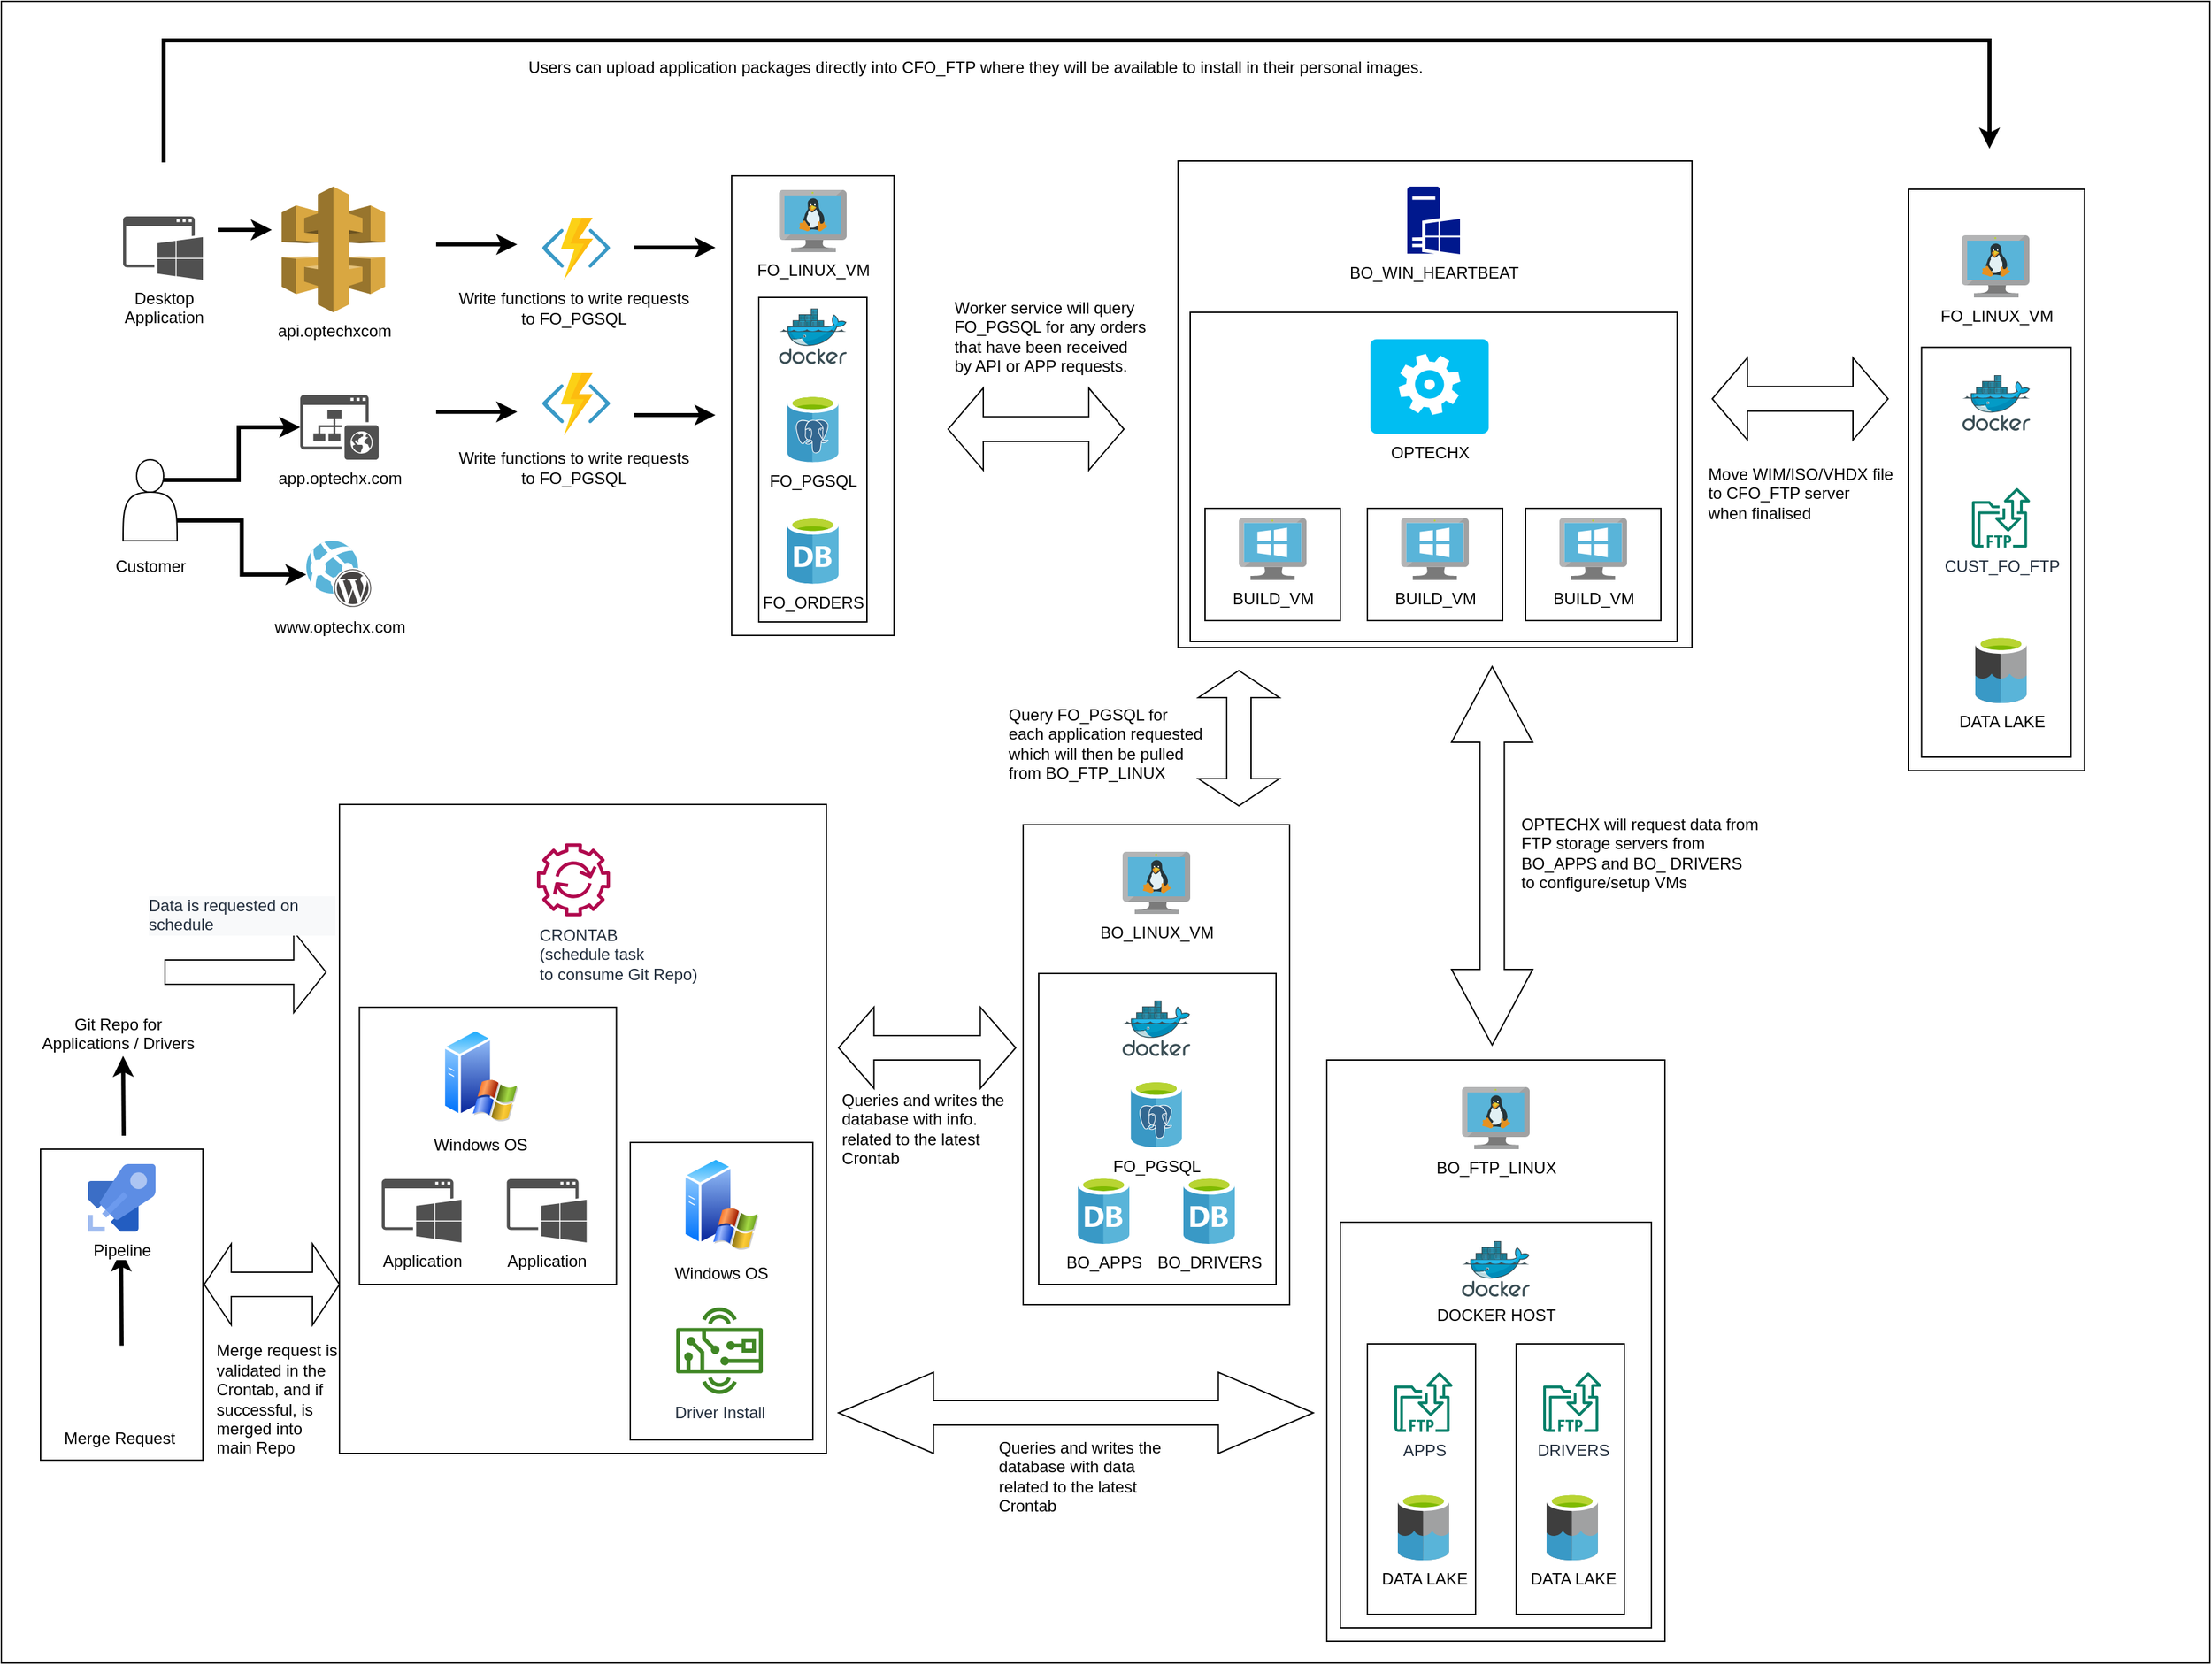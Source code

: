 <mxfile version="15.9.6" type="github">
  <diagram id="_BcDkpopJyKFB6R8OKZN" name="Page-1">
    <mxGraphModel dx="4267" dy="1180" grid="1" gridSize="10" guides="1" tooltips="1" connect="1" arrows="1" fold="1" page="1" pageScale="1" pageWidth="1169" pageHeight="827" math="0" shadow="0">
      <root>
        <mxCell id="0" />
        <mxCell id="1" parent="0" />
        <mxCell id="awUusP9zSpAzIJA0M9YQ-239" value="" style="rounded=0;whiteSpace=wrap;html=1;" vertex="1" parent="1">
          <mxGeometry x="-1240" y="21" width="1632.94" height="1229" as="geometry" />
        </mxCell>
        <mxCell id="awUusP9zSpAzIJA0M9YQ-240" value="" style="rounded=0;whiteSpace=wrap;html=1;" vertex="1" parent="1">
          <mxGeometry x="-1211" y="870" width="120" height="230" as="geometry" />
        </mxCell>
        <mxCell id="awUusP9zSpAzIJA0M9YQ-227" value="" style="rounded=0;whiteSpace=wrap;html=1;" vertex="1" parent="1">
          <mxGeometry x="-990" y="615" width="360" height="480" as="geometry" />
        </mxCell>
        <mxCell id="awUusP9zSpAzIJA0M9YQ-197" value="" style="rounded=0;whiteSpace=wrap;html=1;" vertex="1" parent="1">
          <mxGeometry x="-370" y="139" width="380" height="360" as="geometry" />
        </mxCell>
        <mxCell id="awUusP9zSpAzIJA0M9YQ-173" value="" style="rounded=0;whiteSpace=wrap;html=1;" vertex="1" parent="1">
          <mxGeometry x="-361" y="251" width="360" height="243.49" as="geometry" />
        </mxCell>
        <mxCell id="awUusP9zSpAzIJA0M9YQ-192" value="" style="rounded=0;whiteSpace=wrap;html=1;" vertex="1" parent="1">
          <mxGeometry x="-350" y="396" width="100" height="83" as="geometry" />
        </mxCell>
        <mxCell id="awUusP9zSpAzIJA0M9YQ-188" value="" style="rounded=0;whiteSpace=wrap;html=1;" vertex="1" parent="1">
          <mxGeometry x="170" y="160" width="130.25" height="430" as="geometry" />
        </mxCell>
        <mxCell id="awUusP9zSpAzIJA0M9YQ-187" value="" style="rounded=0;whiteSpace=wrap;html=1;" vertex="1" parent="1">
          <mxGeometry x="179.75" y="276.84" width="110.5" height="303.16" as="geometry" />
        </mxCell>
        <mxCell id="awUusP9zSpAzIJA0M9YQ-129" value="" style="rounded=0;whiteSpace=wrap;html=1;" vertex="1" parent="1">
          <mxGeometry x="-484.5" y="630" width="197" height="355" as="geometry" />
        </mxCell>
        <mxCell id="awUusP9zSpAzIJA0M9YQ-130" value="" style="rounded=0;whiteSpace=wrap;html=1;" vertex="1" parent="1">
          <mxGeometry x="-473" y="740" width="175.5" height="230" as="geometry" />
        </mxCell>
        <mxCell id="awUusP9zSpAzIJA0M9YQ-70" value="www.optechx.com" style="sketch=0;aspect=fixed;html=1;points=[];align=center;image;fontSize=12;image=img/lib/mscae/WebAppWordPress.svg;" vertex="1" parent="1">
          <mxGeometry x="-1014.5" y="420" width="49" height="50" as="geometry" />
        </mxCell>
        <mxCell id="awUusP9zSpAzIJA0M9YQ-246" style="edgeStyle=orthogonalEdgeStyle;rounded=0;orthogonalLoop=1;jettySize=auto;html=1;exitX=1;exitY=0.75;exitDx=0;exitDy=0;strokeWidth=3;" edge="1" parent="1" source="awUusP9zSpAzIJA0M9YQ-71" target="awUusP9zSpAzIJA0M9YQ-70">
          <mxGeometry relative="1" as="geometry" />
        </mxCell>
        <mxCell id="awUusP9zSpAzIJA0M9YQ-247" style="edgeStyle=orthogonalEdgeStyle;rounded=0;orthogonalLoop=1;jettySize=auto;html=1;exitX=0.75;exitY=0.25;exitDx=0;exitDy=0;exitPerimeter=0;strokeWidth=3;" edge="1" parent="1" source="awUusP9zSpAzIJA0M9YQ-71" target="awUusP9zSpAzIJA0M9YQ-72">
          <mxGeometry relative="1" as="geometry" />
        </mxCell>
        <mxCell id="awUusP9zSpAzIJA0M9YQ-71" value="" style="shape=actor;whiteSpace=wrap;html=1;" vertex="1" parent="1">
          <mxGeometry x="-1150" y="360" width="40" height="60" as="geometry" />
        </mxCell>
        <mxCell id="awUusP9zSpAzIJA0M9YQ-72" value="app.optechx.com" style="sketch=0;pointerEvents=1;shadow=0;dashed=0;html=1;strokeColor=none;fillColor=#505050;labelPosition=center;verticalLabelPosition=bottom;verticalAlign=top;outlineConnect=0;align=center;shape=mxgraph.office.sites.website_public;" vertex="1" parent="1">
          <mxGeometry x="-1019" y="312" width="58" height="48" as="geometry" />
        </mxCell>
        <mxCell id="awUusP9zSpAzIJA0M9YQ-74" value="api.optechxcom" style="outlineConnect=0;dashed=0;verticalLabelPosition=bottom;verticalAlign=top;align=center;html=1;shape=mxgraph.aws3.api_gateway;fillColor=#D9A741;gradientColor=none;" vertex="1" parent="1">
          <mxGeometry x="-1032.75" y="158" width="76.5" height="93" as="geometry" />
        </mxCell>
        <mxCell id="awUusP9zSpAzIJA0M9YQ-77" value="Desktop&lt;br&gt;Application" style="sketch=0;pointerEvents=1;shadow=0;dashed=0;html=1;strokeColor=none;fillColor=#505050;labelPosition=center;verticalLabelPosition=bottom;verticalAlign=top;outlineConnect=0;align=center;shape=mxgraph.office.concepts.application_windows;" vertex="1" parent="1">
          <mxGeometry x="-1150" y="180" width="59" height="47" as="geometry" />
        </mxCell>
        <mxCell id="awUusP9zSpAzIJA0M9YQ-89" value="" style="sketch=0;aspect=fixed;html=1;points=[];align=center;image;fontSize=12;image=img/lib/mscae/Functions.svg;" vertex="1" parent="1">
          <mxGeometry x="-840" y="181" width="50" height="46" as="geometry" />
        </mxCell>
        <mxCell id="awUusP9zSpAzIJA0M9YQ-96" value="BO_WIN_HEARTBEAT" style="sketch=0;aspect=fixed;pointerEvents=1;shadow=0;dashed=0;html=1;strokeColor=none;labelPosition=center;verticalLabelPosition=bottom;verticalAlign=top;align=center;fillColor=#00188D;shape=mxgraph.mscae.enterprise.windows_server" vertex="1" parent="1">
          <mxGeometry x="-200.5" y="158" width="39" height="50" as="geometry" />
        </mxCell>
        <mxCell id="awUusP9zSpAzIJA0M9YQ-98" value="BUILD_VM" style="sketch=0;aspect=fixed;html=1;points=[];align=center;image;fontSize=12;image=img/lib/mscae/VirtualMachineWindows.svg;" vertex="1" parent="1">
          <mxGeometry x="-325" y="403" width="50" height="46" as="geometry" />
        </mxCell>
        <mxCell id="awUusP9zSpAzIJA0M9YQ-87" value="" style="rounded=0;whiteSpace=wrap;html=1;" vertex="1" parent="1">
          <mxGeometry x="-700" y="150" width="120" height="340" as="geometry" />
        </mxCell>
        <mxCell id="awUusP9zSpAzIJA0M9YQ-84" value="" style="rounded=0;whiteSpace=wrap;html=1;" vertex="1" parent="1">
          <mxGeometry x="-680" y="240" width="80" height="240" as="geometry" />
        </mxCell>
        <mxCell id="awUusP9zSpAzIJA0M9YQ-79" value="" style="sketch=0;aspect=fixed;html=1;points=[];align=center;image;fontSize=12;image=img/lib/mscae/Docker.svg;" vertex="1" parent="1">
          <mxGeometry x="-665" y="248.17" width="50" height="41" as="geometry" />
        </mxCell>
        <mxCell id="awUusP9zSpAzIJA0M9YQ-80" value="FO_LINUX_VM" style="sketch=0;aspect=fixed;html=1;points=[];align=center;image;fontSize=12;image=img/lib/mscae/VM_Linux.svg;" vertex="1" parent="1">
          <mxGeometry x="-665" y="160.487" width="50" height="46" as="geometry" />
        </mxCell>
        <mxCell id="awUusP9zSpAzIJA0M9YQ-83" value="FO_PGSQL" style="sketch=0;aspect=fixed;html=1;points=[];align=center;image;fontSize=12;image=img/lib/mscae/Azure_Database_for_PostgreSQL_servers.svg;" vertex="1" parent="1">
          <mxGeometry x="-659" y="311.84" width="38" height="50" as="geometry" />
        </mxCell>
        <mxCell id="awUusP9zSpAzIJA0M9YQ-93" value="FO_ORDERS" style="sketch=0;aspect=fixed;html=1;points=[];align=center;image;fontSize=12;image=img/lib/mscae/Database_General.svg;" vertex="1" parent="1">
          <mxGeometry x="-659" y="401.84" width="38" height="50" as="geometry" />
        </mxCell>
        <mxCell id="awUusP9zSpAzIJA0M9YQ-109" value="OPTECHX" style="verticalLabelPosition=bottom;html=1;verticalAlign=top;align=center;strokeColor=none;fillColor=#00BEF2;shape=mxgraph.azure.worker_role;" vertex="1" parent="1">
          <mxGeometry x="-227.75" y="270.84" width="87.5" height="70" as="geometry" />
        </mxCell>
        <mxCell id="awUusP9zSpAzIJA0M9YQ-113" value="BO_LINUX_VM" style="sketch=0;aspect=fixed;html=1;points=[];align=center;image;fontSize=12;image=img/lib/mscae/VM_Linux.svg;" vertex="1" parent="1">
          <mxGeometry x="-411" y="649.997" width="50" height="46" as="geometry" />
        </mxCell>
        <mxCell id="awUusP9zSpAzIJA0M9YQ-114" value="" style="sketch=0;aspect=fixed;html=1;points=[];align=center;image;fontSize=12;image=img/lib/mscae/Docker.svg;" vertex="1" parent="1">
          <mxGeometry x="-411" y="760.0" width="50" height="41" as="geometry" />
        </mxCell>
        <mxCell id="awUusP9zSpAzIJA0M9YQ-115" value="FO_PGSQL" style="sketch=0;aspect=fixed;html=1;points=[];align=center;image;fontSize=12;image=img/lib/mscae/Azure_Database_for_PostgreSQL_servers.svg;" vertex="1" parent="1">
          <mxGeometry x="-405" y="818.75" width="38" height="50" as="geometry" />
        </mxCell>
        <mxCell id="awUusP9zSpAzIJA0M9YQ-116" value="BO_APPS" style="sketch=0;aspect=fixed;html=1;points=[];align=center;image;fontSize=12;image=img/lib/mscae/Database_General.svg;" vertex="1" parent="1">
          <mxGeometry x="-444" y="890" width="38" height="50" as="geometry" />
        </mxCell>
        <mxCell id="awUusP9zSpAzIJA0M9YQ-117" value="BO_DRIVERS" style="sketch=0;aspect=fixed;html=1;points=[];align=center;image;fontSize=12;image=img/lib/mscae/Database_General.svg;" vertex="1" parent="1">
          <mxGeometry x="-366" y="890" width="38" height="50" as="geometry" />
        </mxCell>
        <mxCell id="awUusP9zSpAzIJA0M9YQ-120" value="Git Repo for&lt;br&gt;Applications / Drivers" style="shape=image;html=1;verticalAlign=top;verticalLabelPosition=bottom;labelBackgroundColor=#ffffff;imageAspect=0;aspect=fixed;image=https://cdn1.iconfinder.com/data/icons/social-media-2106/24/social_media_social_media_logo_git-128.png" vertex="1" parent="1">
          <mxGeometry x="-1179" y="714" width="50" height="50" as="geometry" />
        </mxCell>
        <mxCell id="awUusP9zSpAzIJA0M9YQ-123" value="Merge Request" style="shape=image;html=1;verticalAlign=top;verticalLabelPosition=bottom;labelBackgroundColor=#ffffff;imageAspect=0;aspect=fixed;image=https://cdn0.iconfinder.com/data/icons/octicons/1024/git-pull-request-128.png" vertex="1" parent="1">
          <mxGeometry x="-1176" y="1025" width="45" height="45" as="geometry" />
        </mxCell>
        <mxCell id="awUusP9zSpAzIJA0M9YQ-133" value="FO_LINUX_VM" style="sketch=0;aspect=fixed;html=1;points=[];align=center;image;fontSize=12;image=img/lib/mscae/VM_Linux.svg;" vertex="1" parent="1">
          <mxGeometry x="209.5" y="193.997" width="50" height="46" as="geometry" />
        </mxCell>
        <mxCell id="awUusP9zSpAzIJA0M9YQ-149" value="&lt;div&gt;&lt;span&gt;CRONTAB&lt;/span&gt;&lt;/div&gt;&lt;div&gt;&lt;span&gt;(schedule task&amp;nbsp;&lt;/span&gt;&lt;/div&gt;&lt;div&gt;&lt;span&gt;to consume Git Repo)&lt;/span&gt;&lt;/div&gt;" style="sketch=0;outlineConnect=0;fontColor=#232F3E;gradientColor=none;fillColor=#B0084D;strokeColor=none;dashed=0;verticalLabelPosition=bottom;verticalAlign=top;align=left;html=1;fontSize=12;fontStyle=0;aspect=fixed;pointerEvents=1;shape=mxgraph.aws4.automation;" vertex="1" parent="1">
          <mxGeometry x="-844" y="643.75" width="54" height="54" as="geometry" />
        </mxCell>
        <mxCell id="awUusP9zSpAzIJA0M9YQ-153" value="" style="group" vertex="1" connectable="0" parent="1">
          <mxGeometry x="-260" y="804" width="250" height="430" as="geometry" />
        </mxCell>
        <mxCell id="awUusP9zSpAzIJA0M9YQ-146" value="" style="rounded=0;whiteSpace=wrap;html=1;" vertex="1" parent="awUusP9zSpAzIJA0M9YQ-153">
          <mxGeometry width="250" height="430" as="geometry" />
        </mxCell>
        <mxCell id="awUusP9zSpAzIJA0M9YQ-131" value="" style="rounded=0;whiteSpace=wrap;html=1;" vertex="1" parent="awUusP9zSpAzIJA0M9YQ-153">
          <mxGeometry x="10" y="120" width="230" height="300" as="geometry" />
        </mxCell>
        <mxCell id="awUusP9zSpAzIJA0M9YQ-132" value="" style="rounded=0;whiteSpace=wrap;html=1;" vertex="1" parent="awUusP9zSpAzIJA0M9YQ-153">
          <mxGeometry x="140" y="210" width="80" height="200" as="geometry" />
        </mxCell>
        <mxCell id="awUusP9zSpAzIJA0M9YQ-134" value="DOCKER HOST" style="sketch=0;aspect=fixed;html=1;points=[];align=center;image;fontSize=12;image=img/lib/mscae/Docker.svg;" vertex="1" parent="awUusP9zSpAzIJA0M9YQ-153">
          <mxGeometry x="100" y="134.0" width="50" height="41" as="geometry" />
        </mxCell>
        <mxCell id="awUusP9zSpAzIJA0M9YQ-140" value="DATA LAKE" style="sketch=0;aspect=fixed;html=1;points=[];align=center;image;fontSize=12;image=img/lib/mscae/Data_Lake.svg;" vertex="1" parent="awUusP9zSpAzIJA0M9YQ-153">
          <mxGeometry x="162.5" y="320" width="38" height="50" as="geometry" />
        </mxCell>
        <mxCell id="awUusP9zSpAzIJA0M9YQ-141" value="DRIVERS" style="sketch=0;outlineConnect=0;fontColor=#232F3E;gradientColor=none;fillColor=#067F68;strokeColor=none;dashed=0;verticalLabelPosition=bottom;verticalAlign=top;align=center;html=1;fontSize=12;fontStyle=0;aspect=fixed;shape=mxgraph.aws4.transfer_for_ftp_resource;" vertex="1" parent="awUusP9zSpAzIJA0M9YQ-153">
          <mxGeometry x="160" y="231" width="43" height="44.15" as="geometry" />
        </mxCell>
        <mxCell id="awUusP9zSpAzIJA0M9YQ-142" value="" style="rounded=0;whiteSpace=wrap;html=1;" vertex="1" parent="awUusP9zSpAzIJA0M9YQ-153">
          <mxGeometry x="30" y="210" width="80" height="200" as="geometry" />
        </mxCell>
        <mxCell id="awUusP9zSpAzIJA0M9YQ-143" value="DATA LAKE" style="sketch=0;aspect=fixed;html=1;points=[];align=center;image;fontSize=12;image=img/lib/mscae/Data_Lake.svg;" vertex="1" parent="awUusP9zSpAzIJA0M9YQ-153">
          <mxGeometry x="52.5" y="320" width="38" height="50" as="geometry" />
        </mxCell>
        <mxCell id="awUusP9zSpAzIJA0M9YQ-144" value="APPS" style="sketch=0;outlineConnect=0;fontColor=#232F3E;gradientColor=none;fillColor=#067F68;strokeColor=none;dashed=0;verticalLabelPosition=bottom;verticalAlign=top;align=center;html=1;fontSize=12;fontStyle=0;aspect=fixed;shape=mxgraph.aws4.transfer_for_ftp_resource;" vertex="1" parent="awUusP9zSpAzIJA0M9YQ-153">
          <mxGeometry x="50" y="231" width="43" height="44.15" as="geometry" />
        </mxCell>
        <mxCell id="awUusP9zSpAzIJA0M9YQ-145" value="BO_FTP_LINUX" style="sketch=0;aspect=fixed;html=1;points=[];align=center;image;fontSize=12;image=img/lib/mscae/VM_Linux.svg;" vertex="1" parent="awUusP9zSpAzIJA0M9YQ-153">
          <mxGeometry x="100" y="19.997" width="50" height="46" as="geometry" />
        </mxCell>
        <mxCell id="awUusP9zSpAzIJA0M9YQ-158" value="" style="shape=doubleArrow;whiteSpace=wrap;html=1;" vertex="1" parent="1">
          <mxGeometry x="-540" y="307" width="130" height="60.83" as="geometry" />
        </mxCell>
        <mxCell id="awUusP9zSpAzIJA0M9YQ-163" value="" style="endArrow=classic;html=1;rounded=0;strokeWidth=3;" edge="1" parent="1">
          <mxGeometry width="50" height="50" relative="1" as="geometry">
            <mxPoint x="-772" y="203.16" as="sourcePoint" />
            <mxPoint x="-712" y="203.16" as="targetPoint" />
          </mxGeometry>
        </mxCell>
        <mxCell id="awUusP9zSpAzIJA0M9YQ-166" value="" style="endArrow=classic;html=1;rounded=0;strokeWidth=3;" edge="1" parent="1">
          <mxGeometry width="50" height="50" relative="1" as="geometry">
            <mxPoint x="-772" y="327" as="sourcePoint" />
            <mxPoint x="-712" y="327" as="targetPoint" />
          </mxGeometry>
        </mxCell>
        <mxCell id="awUusP9zSpAzIJA0M9YQ-167" value="" style="sketch=0;aspect=fixed;html=1;points=[];align=center;image;fontSize=12;image=img/lib/mscae/Functions.svg;" vertex="1" parent="1">
          <mxGeometry x="-840" y="296" width="50" height="46" as="geometry" />
        </mxCell>
        <mxCell id="awUusP9zSpAzIJA0M9YQ-168" value="" style="endArrow=classic;html=1;rounded=0;strokeWidth=3;" edge="1" parent="1">
          <mxGeometry width="50" height="50" relative="1" as="geometry">
            <mxPoint x="-918.55" y="200.8" as="sourcePoint" />
            <mxPoint x="-858.55" y="200.8" as="targetPoint" />
          </mxGeometry>
        </mxCell>
        <mxCell id="awUusP9zSpAzIJA0M9YQ-169" value="" style="endArrow=classic;html=1;rounded=0;strokeWidth=3;" edge="1" parent="1">
          <mxGeometry width="50" height="50" relative="1" as="geometry">
            <mxPoint x="-918.55" y="324.64" as="sourcePoint" />
            <mxPoint x="-858.55" y="324.64" as="targetPoint" />
          </mxGeometry>
        </mxCell>
        <mxCell id="awUusP9zSpAzIJA0M9YQ-172" value="&lt;div style=&quot;text-align: justify&quot;&gt;&lt;span&gt;Worker service will query&lt;/span&gt;&lt;/div&gt;&lt;div style=&quot;text-align: justify&quot;&gt;&lt;span&gt;FO_PGSQL for any orders&lt;/span&gt;&lt;/div&gt;&lt;div style=&quot;text-align: justify&quot;&gt;&lt;span&gt;that have been received&lt;/span&gt;&lt;/div&gt;&lt;div style=&quot;text-align: justify&quot;&gt;&lt;span&gt;by API or APP requests.&lt;/span&gt;&lt;/div&gt;" style="text;html=1;align=center;verticalAlign=middle;resizable=0;points=[];autosize=1;strokeColor=none;fillColor=none;" vertex="1" parent="1">
          <mxGeometry x="-545" y="239" width="160" height="60" as="geometry" />
        </mxCell>
        <mxCell id="awUusP9zSpAzIJA0M9YQ-177" value="" style="shape=doubleArrow;direction=south;whiteSpace=wrap;html=1;" vertex="1" parent="1">
          <mxGeometry x="-167.75" y="513" width="60" height="280" as="geometry" />
        </mxCell>
        <mxCell id="awUusP9zSpAzIJA0M9YQ-178" value="&lt;div style=&quot;text-align: justify&quot;&gt;&lt;span&gt;OPTECHX will request data from&lt;/span&gt;&lt;/div&gt;&lt;div style=&quot;text-align: justify&quot;&gt;&lt;span&gt;FTP storage servers from&lt;/span&gt;&lt;/div&gt;&lt;div style=&quot;text-align: justify&quot;&gt;&lt;span&gt;BO_APPS and BO_ DRIVERS&lt;/span&gt;&lt;/div&gt;&lt;div style=&quot;text-align: justify&quot;&gt;&lt;span&gt;to configure/setup VMs&lt;/span&gt;&lt;/div&gt;" style="text;html=1;align=center;verticalAlign=middle;resizable=0;points=[];autosize=1;strokeColor=none;fillColor=none;" vertex="1" parent="1">
          <mxGeometry x="-124" y="621" width="190" height="60" as="geometry" />
        </mxCell>
        <mxCell id="awUusP9zSpAzIJA0M9YQ-179" value="" style="shape=doubleArrow;direction=south;whiteSpace=wrap;html=1;" vertex="1" parent="1">
          <mxGeometry x="-355" y="516" width="60" height="100" as="geometry" />
        </mxCell>
        <mxCell id="awUusP9zSpAzIJA0M9YQ-182" value="&lt;div style=&quot;text-align: justify&quot;&gt;&lt;span&gt;Query FO_PGSQL for&lt;/span&gt;&lt;/div&gt;&lt;div style=&quot;text-align: justify&quot;&gt;&lt;span&gt;each application requested&lt;/span&gt;&lt;/div&gt;&lt;div style=&quot;text-align: justify&quot;&gt;&lt;span&gt;which will then be pulled&lt;/span&gt;&lt;/div&gt;&lt;div style=&quot;text-align: justify&quot;&gt;&lt;span&gt;from BO_FTP_LINUX&lt;/span&gt;&lt;/div&gt;" style="text;html=1;align=center;verticalAlign=middle;resizable=0;points=[];autosize=1;strokeColor=none;fillColor=none;" vertex="1" parent="1">
          <mxGeometry x="-504" y="540" width="160" height="60" as="geometry" />
        </mxCell>
        <mxCell id="awUusP9zSpAzIJA0M9YQ-184" value="" style="sketch=0;aspect=fixed;html=1;points=[];align=center;image;fontSize=12;image=img/lib/mscae/Docker.svg;" vertex="1" parent="1">
          <mxGeometry x="210" y="297.5" width="50" height="41" as="geometry" />
        </mxCell>
        <mxCell id="awUusP9zSpAzIJA0M9YQ-185" value="CUST_FO_FTP" style="sketch=0;outlineConnect=0;fontColor=#232F3E;gradientColor=none;fillColor=#067F68;strokeColor=none;dashed=0;verticalLabelPosition=bottom;verticalAlign=top;align=center;html=1;fontSize=12;fontStyle=0;aspect=fixed;shape=mxgraph.aws4.transfer_for_ftp_resource;" vertex="1" parent="1">
          <mxGeometry x="217" y="380.85" width="43" height="44.15" as="geometry" />
        </mxCell>
        <mxCell id="awUusP9zSpAzIJA0M9YQ-186" value="DATA LAKE" style="sketch=0;aspect=fixed;html=1;points=[];align=center;image;fontSize=12;image=img/lib/mscae/Data_Lake.svg;" vertex="1" parent="1">
          <mxGeometry x="219.5" y="490" width="38" height="50" as="geometry" />
        </mxCell>
        <mxCell id="awUusP9zSpAzIJA0M9YQ-189" value="" style="endArrow=classic;html=1;rounded=0;strokeWidth=3;" edge="1" parent="1">
          <mxGeometry width="50" height="50" relative="1" as="geometry">
            <mxPoint x="-1120" y="140" as="sourcePoint" />
            <mxPoint x="230" y="130" as="targetPoint" />
            <Array as="points">
              <mxPoint x="-1120" y="50" />
              <mxPoint x="230" y="50" />
            </Array>
          </mxGeometry>
        </mxCell>
        <mxCell id="awUusP9zSpAzIJA0M9YQ-190" value="Users can upload application packages directly into CFO_FTP where they will be available to install in their personal images." style="text;html=1;align=center;verticalAlign=middle;resizable=0;points=[];autosize=1;strokeColor=none;fillColor=none;" vertex="1" parent="1">
          <mxGeometry x="-860" y="60" width="680" height="20" as="geometry" />
        </mxCell>
        <mxCell id="awUusP9zSpAzIJA0M9YQ-191" value="" style="shape=doubleArrow;whiteSpace=wrap;html=1;" vertex="1" parent="1">
          <mxGeometry x="25" y="284.58" width="130" height="60.83" as="geometry" />
        </mxCell>
        <mxCell id="awUusP9zSpAzIJA0M9YQ-195" value="" style="group" vertex="1" connectable="0" parent="1">
          <mxGeometry x="-230" y="396" width="100" height="83" as="geometry" />
        </mxCell>
        <mxCell id="awUusP9zSpAzIJA0M9YQ-193" value="" style="rounded=0;whiteSpace=wrap;html=1;" vertex="1" parent="awUusP9zSpAzIJA0M9YQ-195">
          <mxGeometry width="100" height="83" as="geometry" />
        </mxCell>
        <mxCell id="awUusP9zSpAzIJA0M9YQ-100" value="BUILD_VM" style="sketch=0;aspect=fixed;html=1;points=[];align=center;image;fontSize=12;image=img/lib/mscae/VirtualMachineWindows.svg;" vertex="1" parent="awUusP9zSpAzIJA0M9YQ-195">
          <mxGeometry x="25" y="7" width="50" height="46" as="geometry" />
        </mxCell>
        <mxCell id="awUusP9zSpAzIJA0M9YQ-196" value="" style="group" vertex="1" connectable="0" parent="1">
          <mxGeometry x="-113" y="396" width="100" height="83" as="geometry" />
        </mxCell>
        <mxCell id="awUusP9zSpAzIJA0M9YQ-194" value="" style="rounded=0;whiteSpace=wrap;html=1;" vertex="1" parent="awUusP9zSpAzIJA0M9YQ-196">
          <mxGeometry width="100" height="83" as="geometry" />
        </mxCell>
        <mxCell id="awUusP9zSpAzIJA0M9YQ-101" value="BUILD_VM" style="sketch=0;aspect=fixed;html=1;points=[];align=center;image;fontSize=12;image=img/lib/mscae/VirtualMachineWindows.svg;" vertex="1" parent="awUusP9zSpAzIJA0M9YQ-196">
          <mxGeometry x="25" y="7" width="50" height="46" as="geometry" />
        </mxCell>
        <mxCell id="awUusP9zSpAzIJA0M9YQ-198" value="&lt;div style=&quot;text-align: justify&quot;&gt;&lt;span&gt;Move WIM/ISO/VHDX file&lt;/span&gt;&lt;/div&gt;&lt;div style=&quot;text-align: justify&quot;&gt;&lt;span&gt;to CFO_FTP server&lt;/span&gt;&lt;/div&gt;&lt;div style=&quot;text-align: justify&quot;&gt;&lt;span&gt;when finalised&lt;/span&gt;&lt;/div&gt;" style="text;html=1;align=center;verticalAlign=middle;resizable=0;points=[];autosize=1;strokeColor=none;fillColor=none;" vertex="1" parent="1">
          <mxGeometry x="15" y="360" width="150" height="50" as="geometry" />
        </mxCell>
        <mxCell id="awUusP9zSpAzIJA0M9YQ-202" value="" style="endArrow=classic;html=1;rounded=0;strokeWidth=3;" edge="1" parent="1">
          <mxGeometry width="50" height="50" relative="1" as="geometry">
            <mxPoint x="-1149.52" y="860" as="sourcePoint" />
            <mxPoint x="-1150" y="801" as="targetPoint" />
          </mxGeometry>
        </mxCell>
        <mxCell id="awUusP9zSpAzIJA0M9YQ-203" value="" style="endArrow=classic;html=1;rounded=0;strokeWidth=3;" edge="1" parent="1">
          <mxGeometry width="50" height="50" relative="1" as="geometry">
            <mxPoint x="-1151" y="1015.25" as="sourcePoint" />
            <mxPoint x="-1151.48" y="945" as="targetPoint" />
          </mxGeometry>
        </mxCell>
        <mxCell id="awUusP9zSpAzIJA0M9YQ-205" value="Pipeline" style="sketch=0;aspect=fixed;html=1;points=[];align=center;image;fontSize=12;image=img/lib/mscae/Azure_Pipelines.svg;" vertex="1" parent="1">
          <mxGeometry x="-1176" y="881" width="50" height="50" as="geometry" />
        </mxCell>
        <mxCell id="awUusP9zSpAzIJA0M9YQ-213" value="" style="group" vertex="1" connectable="0" parent="1">
          <mxGeometry x="-975.25" y="765" width="190" height="205" as="geometry" />
        </mxCell>
        <mxCell id="awUusP9zSpAzIJA0M9YQ-212" value="" style="rounded=0;whiteSpace=wrap;html=1;" vertex="1" parent="awUusP9zSpAzIJA0M9YQ-213">
          <mxGeometry width="190" height="205" as="geometry" />
        </mxCell>
        <mxCell id="awUusP9zSpAzIJA0M9YQ-208" value="Windows OS" style="aspect=fixed;perimeter=ellipsePerimeter;html=1;align=center;shadow=0;dashed=0;spacingTop=3;image;image=img/lib/active_directory/windows_server_2.svg;" vertex="1" parent="awUusP9zSpAzIJA0M9YQ-213">
          <mxGeometry x="61.45" y="15" width="56" height="70" as="geometry" />
        </mxCell>
        <mxCell id="awUusP9zSpAzIJA0M9YQ-209" value="Application" style="sketch=0;pointerEvents=1;shadow=0;dashed=0;html=1;strokeColor=none;fillColor=#505050;labelPosition=center;verticalLabelPosition=bottom;verticalAlign=top;outlineConnect=0;align=center;shape=mxgraph.office.concepts.application_windows;" vertex="1" parent="awUusP9zSpAzIJA0M9YQ-213">
          <mxGeometry x="16.5" y="127" width="59" height="47" as="geometry" />
        </mxCell>
        <mxCell id="awUusP9zSpAzIJA0M9YQ-210" value="Application" style="sketch=0;pointerEvents=1;shadow=0;dashed=0;html=1;strokeColor=none;fillColor=#505050;labelPosition=center;verticalLabelPosition=bottom;verticalAlign=top;outlineConnect=0;align=center;shape=mxgraph.office.concepts.application_windows;" vertex="1" parent="awUusP9zSpAzIJA0M9YQ-213">
          <mxGeometry x="109" y="127" width="59" height="47" as="geometry" />
        </mxCell>
        <mxCell id="awUusP9zSpAzIJA0M9YQ-215" value="" style="rounded=0;whiteSpace=wrap;html=1;" vertex="1" parent="1">
          <mxGeometry x="-775" y="865" width="135" height="220" as="geometry" />
        </mxCell>
        <mxCell id="awUusP9zSpAzIJA0M9YQ-216" value="Windows OS" style="aspect=fixed;perimeter=ellipsePerimeter;html=1;align=center;shadow=0;dashed=0;spacingTop=3;image;image=img/lib/active_directory/windows_server_2.svg;" vertex="1" parent="1">
          <mxGeometry x="-736" y="875" width="56" height="70" as="geometry" />
        </mxCell>
        <mxCell id="awUusP9zSpAzIJA0M9YQ-226" value="Driver Install" style="sketch=0;outlineConnect=0;fontColor=#232F3E;gradientColor=none;fillColor=#3F8624;strokeColor=none;dashed=0;verticalLabelPosition=bottom;verticalAlign=top;align=center;html=1;fontSize=12;fontStyle=0;aspect=fixed;pointerEvents=1;shape=mxgraph.aws4.hardware_board;" vertex="1" parent="1">
          <mxGeometry x="-741" y="987" width="64" height="64" as="geometry" />
        </mxCell>
        <mxCell id="awUusP9zSpAzIJA0M9YQ-237" value="" style="shape=doubleArrow;whiteSpace=wrap;html=1;" vertex="1" parent="1">
          <mxGeometry x="-621" y="765" width="131" height="60" as="geometry" />
        </mxCell>
        <mxCell id="awUusP9zSpAzIJA0M9YQ-238" value="" style="shape=doubleArrow;whiteSpace=wrap;html=1;" vertex="1" parent="1">
          <mxGeometry x="-621" y="1035" width="351" height="60" as="geometry" />
        </mxCell>
        <mxCell id="awUusP9zSpAzIJA0M9YQ-245" value="" style="endArrow=classic;html=1;rounded=0;strokeWidth=3;" edge="1" parent="1">
          <mxGeometry width="50" height="50" relative="1" as="geometry">
            <mxPoint x="-1080" y="190" as="sourcePoint" />
            <mxPoint x="-1040" y="190" as="targetPoint" />
          </mxGeometry>
        </mxCell>
        <mxCell id="awUusP9zSpAzIJA0M9YQ-248" value="Customer" style="text;html=1;align=center;verticalAlign=middle;resizable=0;points=[];autosize=1;strokeColor=none;fillColor=none;" vertex="1" parent="1">
          <mxGeometry x="-1165" y="429" width="70" height="20" as="geometry" />
        </mxCell>
        <mxCell id="awUusP9zSpAzIJA0M9YQ-249" value="" style="shape=doubleArrow;whiteSpace=wrap;html=1;" vertex="1" parent="1">
          <mxGeometry x="-1090" y="940" width="100" height="60" as="geometry" />
        </mxCell>
        <mxCell id="awUusP9zSpAzIJA0M9YQ-251" value="" style="shape=singleArrow;whiteSpace=wrap;html=1;" vertex="1" parent="1">
          <mxGeometry x="-1119" y="709" width="119" height="60" as="geometry" />
        </mxCell>
        <mxCell id="awUusP9zSpAzIJA0M9YQ-255" value="&lt;div style=&quot;text-align: justify&quot;&gt;&lt;span&gt;Queries and writes the&lt;/span&gt;&lt;/div&gt;&lt;div style=&quot;text-align: justify&quot;&gt;&lt;span&gt;database&amp;nbsp;&lt;/span&gt;&lt;span&gt;with info.&lt;/span&gt;&lt;/div&gt;&lt;div style=&quot;text-align: justify&quot;&gt;&lt;span&gt;related&amp;nbsp;&lt;/span&gt;&lt;span&gt;to the latest&amp;nbsp;&lt;/span&gt;&lt;/div&gt;&lt;div style=&quot;text-align: justify&quot;&gt;&lt;span&gt;Crontab&lt;/span&gt;&lt;/div&gt;" style="text;html=1;align=center;verticalAlign=middle;resizable=0;points=[];autosize=1;strokeColor=none;fillColor=none;" vertex="1" parent="1">
          <mxGeometry x="-629" y="825" width="140" height="60" as="geometry" />
        </mxCell>
        <mxCell id="awUusP9zSpAzIJA0M9YQ-256" value="&lt;div style=&quot;text-align: justify&quot;&gt;&lt;span&gt;Queries and writes the&lt;/span&gt;&lt;/div&gt;&lt;div style=&quot;text-align: justify&quot;&gt;&lt;span&gt;database&amp;nbsp;&lt;/span&gt;&lt;span&gt;with data&lt;/span&gt;&lt;/div&gt;&lt;div style=&quot;text-align: justify&quot;&gt;&lt;span&gt;related&amp;nbsp;&lt;/span&gt;&lt;span&gt;to the latest&amp;nbsp;&lt;/span&gt;&lt;/div&gt;&lt;div style=&quot;text-align: justify&quot;&gt;&lt;span&gt;Crontab&lt;/span&gt;&lt;/div&gt;" style="text;html=1;align=center;verticalAlign=middle;resizable=0;points=[];autosize=1;strokeColor=none;fillColor=none;" vertex="1" parent="1">
          <mxGeometry x="-513.5" y="1082" width="140" height="60" as="geometry" />
        </mxCell>
        <mxCell id="awUusP9zSpAzIJA0M9YQ-257" value="&lt;div style=&quot;text-align: justify&quot;&gt;Merge request is&amp;nbsp;&lt;/div&gt;&lt;div style=&quot;text-align: justify&quot;&gt;validated in the&amp;nbsp;&lt;/div&gt;&lt;div style=&quot;text-align: justify&quot;&gt;Crontab,&amp;nbsp;&lt;span&gt;and if&amp;nbsp;&lt;/span&gt;&lt;/div&gt;&lt;div style=&quot;text-align: justify&quot;&gt;&lt;span&gt;successful,&amp;nbsp;&lt;/span&gt;&lt;span&gt;is&lt;/span&gt;&lt;/div&gt;&lt;div style=&quot;text-align: justify&quot;&gt;&lt;span&gt;merged&amp;nbsp;&lt;/span&gt;&lt;span&gt;into&amp;nbsp;&lt;/span&gt;&lt;/div&gt;&lt;div style=&quot;text-align: justify&quot;&gt;&lt;span&gt;main&amp;nbsp;&lt;/span&gt;&lt;span&gt;Repo&lt;/span&gt;&lt;/div&gt;" style="text;html=1;align=center;verticalAlign=middle;resizable=0;points=[];autosize=1;strokeColor=none;fillColor=none;" vertex="1" parent="1">
          <mxGeometry x="-1090" y="1010" width="110" height="90" as="geometry" />
        </mxCell>
        <mxCell id="awUusP9zSpAzIJA0M9YQ-262" value="&lt;div style=&quot;color: rgb(35 , 47 , 62) ; font-family: &amp;#34;helvetica&amp;#34; ; font-size: 12px ; font-style: normal ; font-weight: 400 ; letter-spacing: normal ; text-align: left ; text-indent: 0px ; text-transform: none ; word-spacing: 0px ; background-color: rgb(248 , 249 , 250)&quot;&gt;Data is requested on schedule&lt;/div&gt;" style="text;whiteSpace=wrap;html=1;" vertex="1" parent="1">
          <mxGeometry x="-1133" y="676" width="140" height="36.25" as="geometry" />
        </mxCell>
        <mxCell id="awUusP9zSpAzIJA0M9YQ-263" value="Write functions to write requests&lt;br&gt;to FO_PGSQL" style="text;html=1;align=center;verticalAlign=middle;resizable=0;points=[];autosize=1;strokeColor=none;fillColor=none;" vertex="1" parent="1">
          <mxGeometry x="-912" y="350.85" width="190" height="30" as="geometry" />
        </mxCell>
        <mxCell id="awUusP9zSpAzIJA0M9YQ-264" value="Write functions to write requests&lt;br&gt;to FO_PGSQL" style="text;html=1;align=center;verticalAlign=middle;resizable=0;points=[];autosize=1;strokeColor=none;fillColor=none;" vertex="1" parent="1">
          <mxGeometry x="-912" y="233.0" width="190" height="30" as="geometry" />
        </mxCell>
      </root>
    </mxGraphModel>
  </diagram>
</mxfile>
